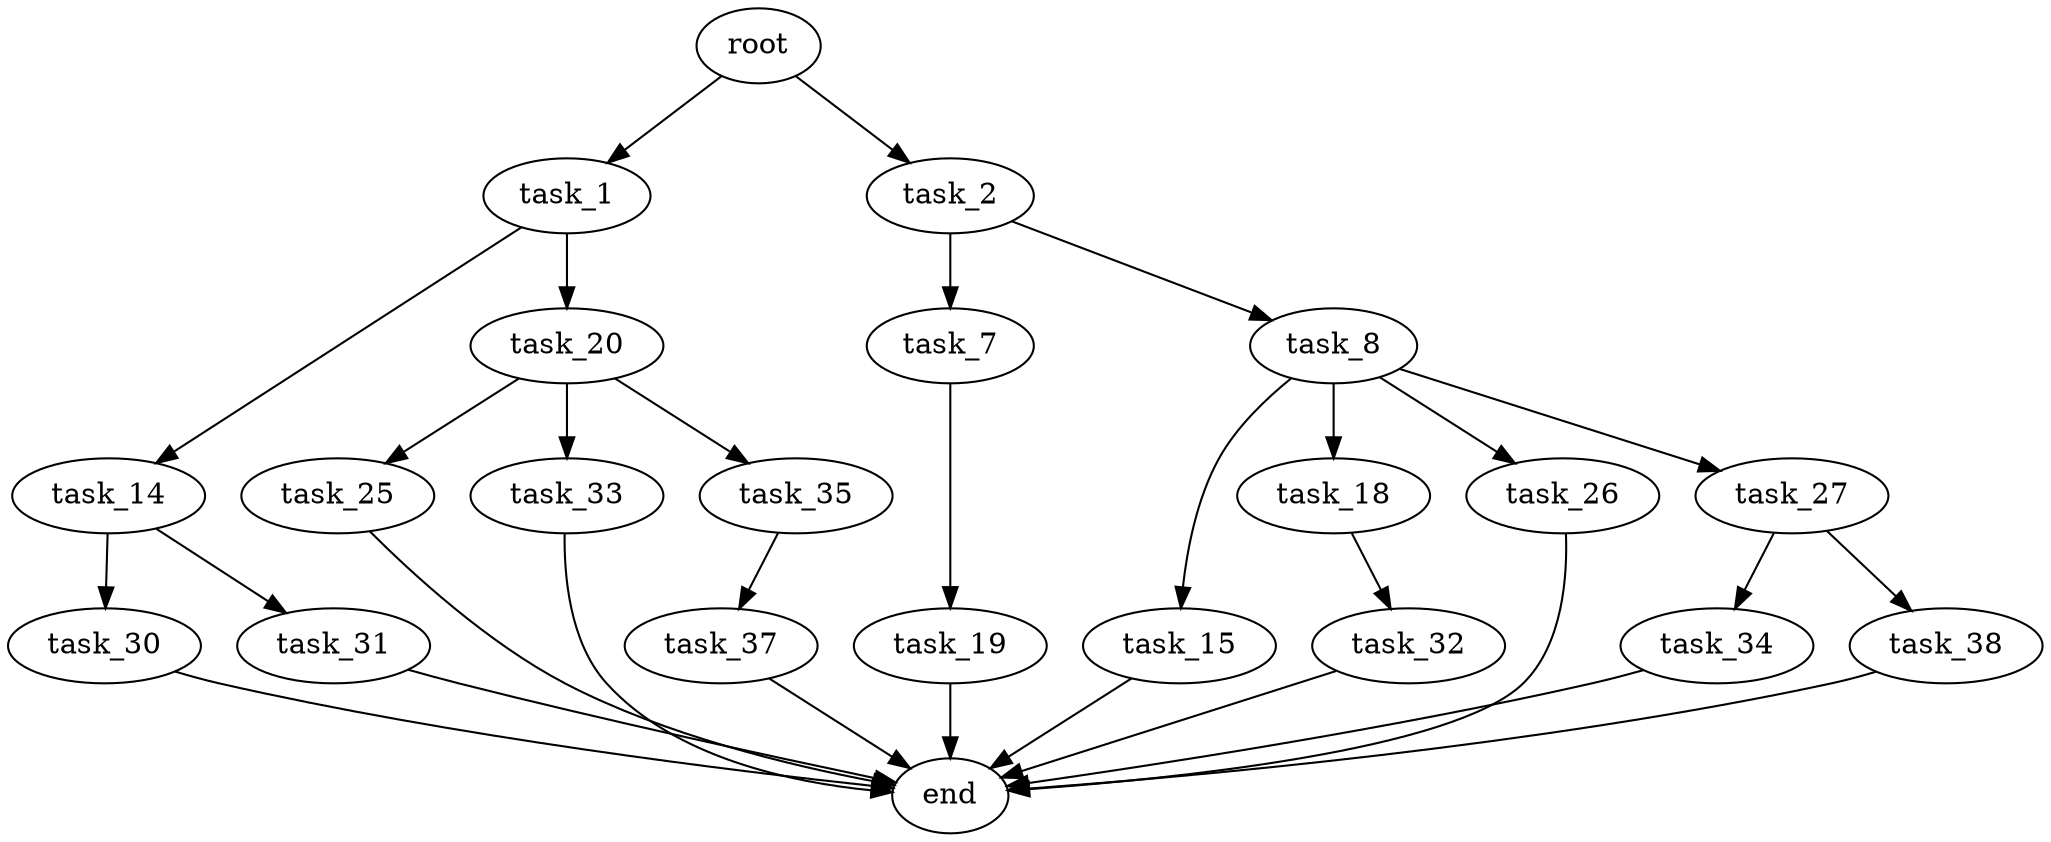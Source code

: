 digraph G {
  root [size="0.000000"];
  task_1 [size="12064335906.000000"];
  task_2 [size="203669626044.000000"];
  task_14 [size="25046272374.000000"];
  task_20 [size="2951510462.000000"];
  task_7 [size="27744602564.000000"];
  task_8 [size="519873552564.000000"];
  task_19 [size="782757789696.000000"];
  task_15 [size="231928233984.000000"];
  task_18 [size="134217728000.000000"];
  task_26 [size="419638810987.000000"];
  task_27 [size="621586174158.000000"];
  task_30 [size="368293445632.000000"];
  task_31 [size="38473767550.000000"];
  end [size="0.000000"];
  task_32 [size="91773955272.000000"];
  task_25 [size="1992301218.000000"];
  task_33 [size="231928233984.000000"];
  task_35 [size="213250557653.000000"];
  task_34 [size="368293445632.000000"];
  task_38 [size="12420935132.000000"];
  task_37 [size="11482094100.000000"];

  root -> task_1 [size="1.000000"];
  root -> task_2 [size="1.000000"];
  task_1 -> task_14 [size="209715200.000000"];
  task_1 -> task_20 [size="209715200.000000"];
  task_2 -> task_7 [size="134217728.000000"];
  task_2 -> task_8 [size="134217728.000000"];
  task_14 -> task_30 [size="536870912.000000"];
  task_14 -> task_31 [size="536870912.000000"];
  task_20 -> task_25 [size="75497472.000000"];
  task_20 -> task_33 [size="75497472.000000"];
  task_20 -> task_35 [size="75497472.000000"];
  task_7 -> task_19 [size="33554432.000000"];
  task_8 -> task_15 [size="838860800.000000"];
  task_8 -> task_18 [size="838860800.000000"];
  task_8 -> task_26 [size="838860800.000000"];
  task_8 -> task_27 [size="838860800.000000"];
  task_19 -> end [size="1.000000"];
  task_15 -> end [size="1.000000"];
  task_18 -> task_32 [size="209715200.000000"];
  task_26 -> end [size="1.000000"];
  task_27 -> task_34 [size="838860800.000000"];
  task_27 -> task_38 [size="838860800.000000"];
  task_30 -> end [size="1.000000"];
  task_31 -> end [size="1.000000"];
  task_32 -> end [size="1.000000"];
  task_25 -> end [size="1.000000"];
  task_33 -> end [size="1.000000"];
  task_35 -> task_37 [size="411041792.000000"];
  task_34 -> end [size="1.000000"];
  task_38 -> end [size="1.000000"];
  task_37 -> end [size="1.000000"];
}
